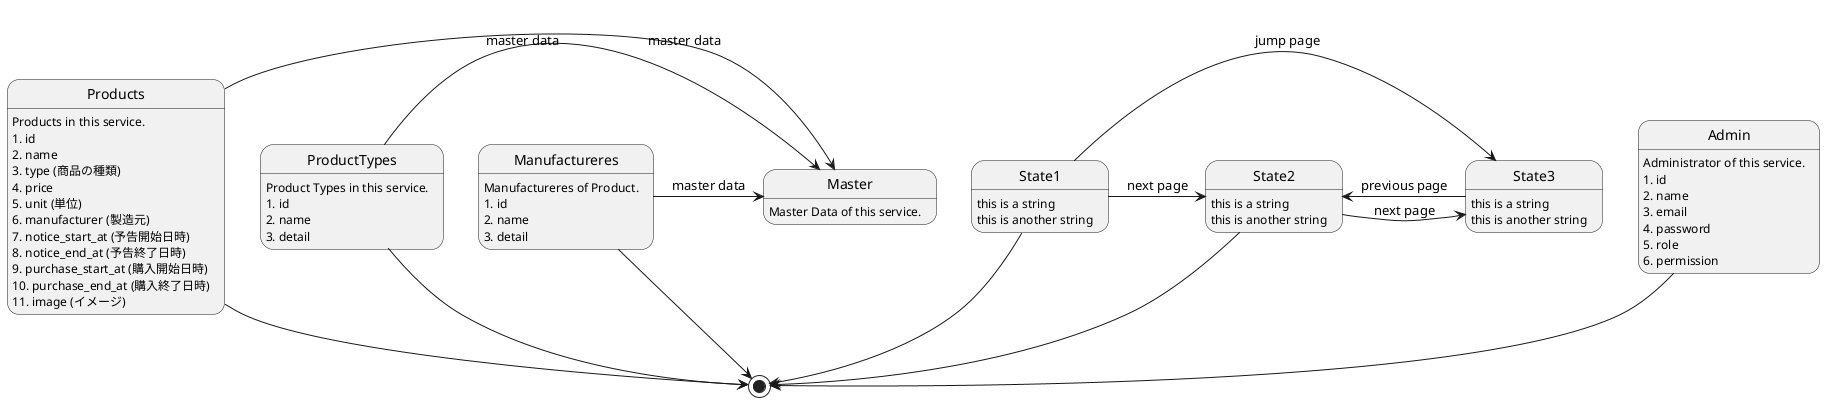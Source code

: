 @startuml database


Admin --> [*]
Admin : Administrator of this service.
Admin : 1. id
Admin : 2. name
Admin : 3. email
Admin : 4. password
Admin : 5. role
Admin : 6. permission

Master : Master Data of this service.

Products --> [*]
Products : Products in this service.
Products : 1. id
Products : 2. name
Products : 3. type (商品の種類)
Products : 4. price
Products : 5. unit (単位)
Products : 6. manufacturer (製造元)
Products : 7. notice_start_at (予告開始日時)
Products : 8. notice_end_at (予告終了日時)
Products : 9. purchase_start_at (購入開始日時)
Products : 10. purchase_end_at (購入終了日時)
Products : 11. image (イメージ)
Products -> Master : master data

ProductTypes --> [*]
ProductTypes : Product Types in this service.
ProductTypes : 1. id
ProductTypes : 2. name
ProductTypes : 3. detail
ProductTypes -> Master : master data

Manufactureres --> [*]
Manufactureres : Manufactureres of Product.
Manufactureres : 1. id
Manufactureres : 2. name
Manufactureres : 3. detail
Manufactureres -> Master : master data




State1 --> [*]
State1 : this is a string
State1 : this is another string

State2 : this is a string
State2 : this is another string

State3 : this is a string
State3 : this is another string

State1 -> State2 : next page
State2 --> [*]

State1 -> State3 : jump page
State2 -> State3 : next page
State3 -> State2 : previous page


@enduml
